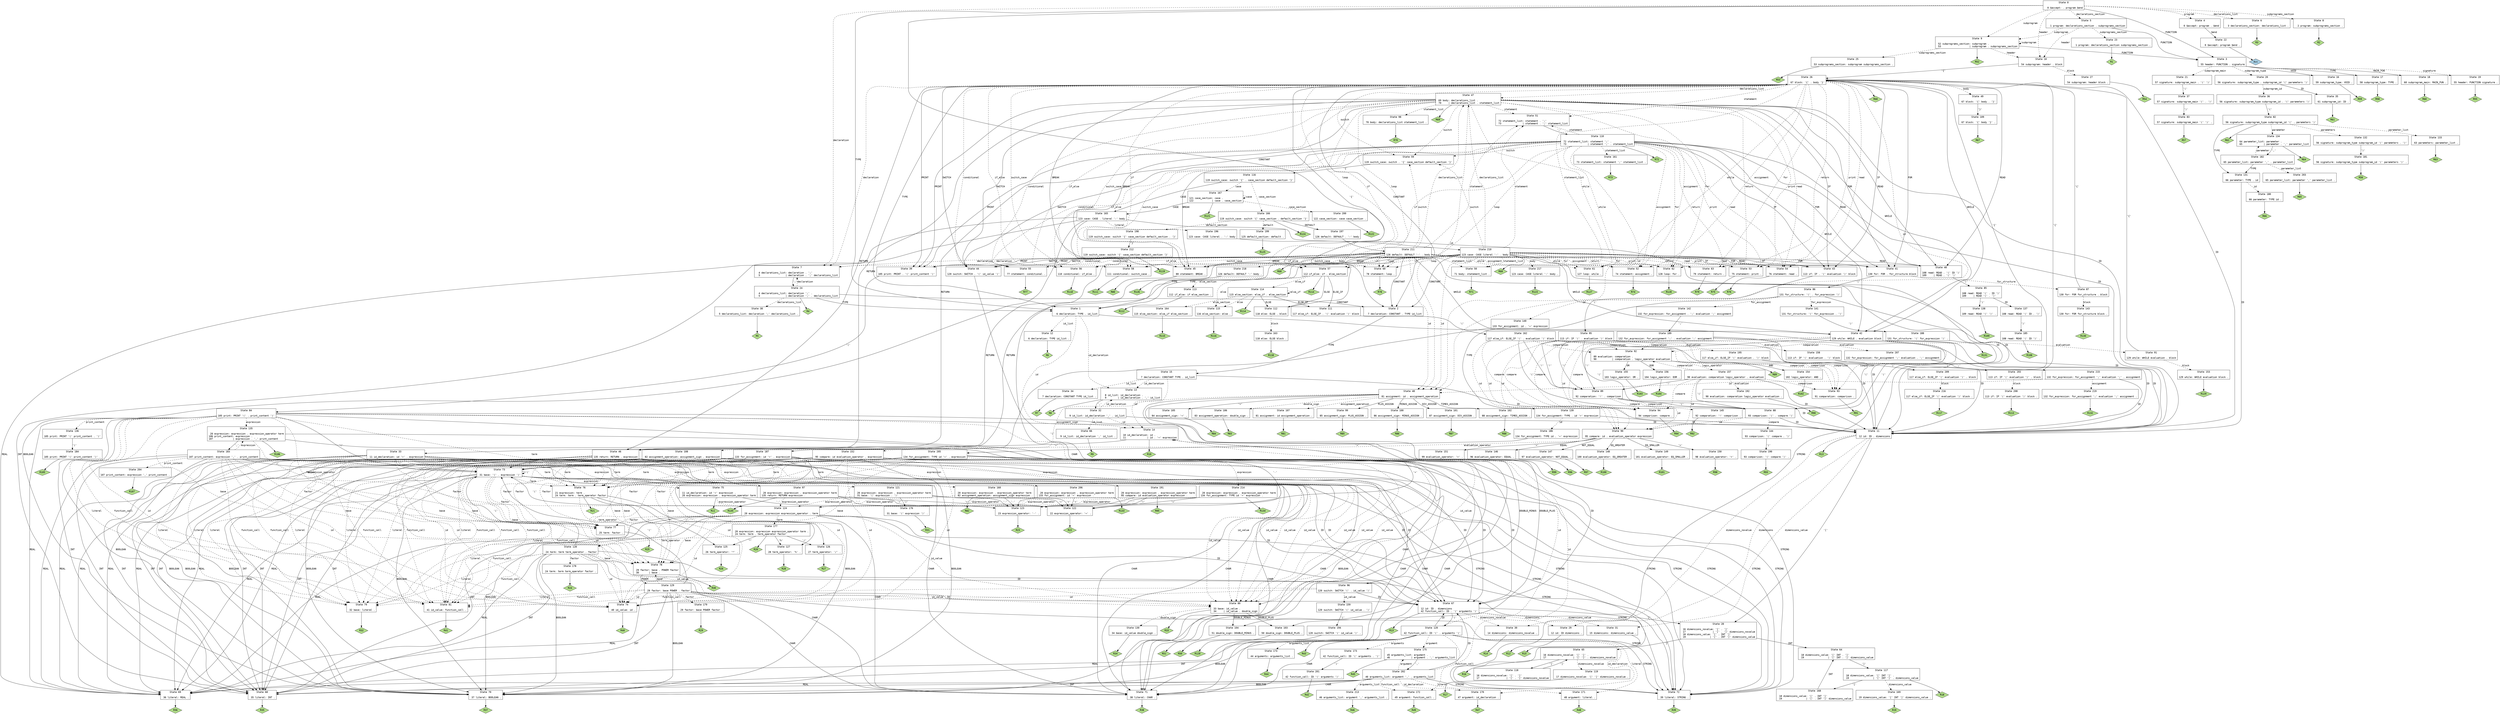 // Generated by GNU Bison 3.5.1.
// Report bugs to <bug-bison@gnu.org>.
// Home page: <https://www.gnu.org/software/bison/>.

digraph "parser.y"
{
  node [fontname = courier, shape = box, colorscheme = paired6]
  edge [fontname = courier]

  0 [label="State 0\n\l  0 $accept: . program $end\l"]
  0 -> 1 [style=solid label="TYPE"]
  0 -> 2 [style=solid label="CONSTANT"]
  0 -> 3 [style=solid label="FUNCTION"]
  0 -> 4 [style=dashed label="program"]
  0 -> 5 [style=dashed label="declarations_section"]
  0 -> 6 [style=dashed label="declarations_list"]
  0 -> 7 [style=dashed label="declaration"]
  0 -> 8 [style=dashed label="subprograms_section"]
  0 -> 9 [style=dashed label="subprogram"]
  0 -> 10 [style=dashed label="header"]
  1 [label="State 1\n\l  6 declaration: TYPE . id_list\l"]
  1 -> 11 [style=solid label="ID"]
  1 -> 12 [style=dashed label="id_list"]
  1 -> 13 [style=dashed label="id_declaration"]
  1 -> 14 [style=dashed label="id"]
  2 [label="State 2\n\l  7 declaration: CONSTANT . TYPE id_list\l"]
  2 -> 15 [style=solid label="TYPE"]
  3 [label="State 3\n\l 55 header: FUNCTION . signature\l"]
  3 -> 16 [style=solid label="VOID"]
  3 -> 17 [style=solid label="TYPE"]
  3 -> 18 [style=solid label="MAIN_FUN"]
  3 -> 19 [style=dashed label="signature"]
  3 -> 20 [style=dashed label="subprogram_type"]
  3 -> 21 [style=dashed label="subprogram_main"]
  4 [label="State 4\n\l  0 $accept: program . $end\l"]
  4 -> 22 [style=solid label="$end"]
  5 [label="State 5\n\l  1 program: declarations_section . subprograms_section\l"]
  5 -> 3 [style=solid label="FUNCTION"]
  5 -> 23 [style=dashed label="subprograms_section"]
  5 -> 9 [style=dashed label="subprogram"]
  5 -> 10 [style=dashed label="header"]
  6 [label="State 6\n\l  3 declarations_section: declarations_list .\l"]
  6 -> "6R3" [style=solid]
 "6R3" [label="R3", fillcolor=3, shape=diamond, style=filled]
  7 [label="State 7\n\l  4 declarations_list: declaration . ';'\l  5                  | declaration . ';' declarations_list\l"]
  7 -> 24 [style=solid label="';'"]
  8 [label="State 8\n\l  2 program: subprograms_section .\l"]
  8 -> "8R2" [style=solid]
 "8R2" [label="R2", fillcolor=3, shape=diamond, style=filled]
  9 [label="State 9\n\l 52 subprograms_section: subprogram .\l 53                    | subprogram . subprograms_section\l"]
  9 -> 3 [style=solid label="FUNCTION"]
  9 -> 25 [style=dashed label="subprograms_section"]
  9 -> 9 [style=dashed label="subprogram"]
  9 -> 10 [style=dashed label="header"]
  9 -> "9R52" [style=solid]
 "9R52" [label="R52", fillcolor=3, shape=diamond, style=filled]
  10 [label="State 10\n\l 54 subprogram: header . block\l"]
  10 -> 26 [style=solid label="'{'"]
  10 -> 27 [style=dashed label="block"]
  11 [label="State 11\n\l 12 id: ID . dimensions\l"]
  11 -> 28 [style=solid label="'['"]
  11 -> 29 [style=dashed label="dimensions"]
  11 -> 30 [style=dashed label="dimensions_novalue"]
  11 -> 31 [style=dashed label="dimensions_value"]
  11 -> "11R13" [style=solid]
 "11R13" [label="R13", fillcolor=3, shape=diamond, style=filled]
  12 [label="State 12\n\l  6 declaration: TYPE id_list .\l"]
  12 -> "12R6" [style=solid]
 "12R6" [label="R6", fillcolor=3, shape=diamond, style=filled]
  13 [label="State 13\n\l  8 id_list: id_declaration .\l  9        | id_declaration . ',' id_list\l"]
  13 -> 32 [style=solid label="','"]
  13 -> "13R8" [style=solid]
 "13R8" [label="R8", fillcolor=3, shape=diamond, style=filled]
  14 [label="State 14\n\l 10 id_declaration: id .\l 11               | id . '=' expression\l"]
  14 -> 33 [style=solid label="'='"]
  14 -> "14R10" [style=solid]
 "14R10" [label="R10", fillcolor=3, shape=diamond, style=filled]
  15 [label="State 15\n\l  7 declaration: CONSTANT TYPE . id_list\l"]
  15 -> 11 [style=solid label="ID"]
  15 -> 34 [style=dashed label="id_list"]
  15 -> 13 [style=dashed label="id_declaration"]
  15 -> 14 [style=dashed label="id"]
  16 [label="State 16\n\l 59 subprogram_type: VOID .\l"]
  16 -> "16R59" [style=solid]
 "16R59" [label="R59", fillcolor=3, shape=diamond, style=filled]
  17 [label="State 17\n\l 58 subprogram_type: TYPE .\l"]
  17 -> "17R58" [style=solid]
 "17R58" [label="R58", fillcolor=3, shape=diamond, style=filled]
  18 [label="State 18\n\l 60 subprogram_main: MAIN_FUN .\l"]
  18 -> "18R60" [style=solid]
 "18R60" [label="R60", fillcolor=3, shape=diamond, style=filled]
  19 [label="State 19\n\l 55 header: FUNCTION signature .\l"]
  19 -> "19R55" [style=solid]
 "19R55" [label="R55", fillcolor=3, shape=diamond, style=filled]
  20 [label="State 20\n\l 56 signature: subprogram_type . subprogram_id '(' parameters ')'\l"]
  20 -> 35 [style=solid label="ID"]
  20 -> 36 [style=dashed label="subprogram_id"]
  21 [label="State 21\n\l 57 signature: subprogram_main . '(' ')'\l"]
  21 -> 37 [style=solid label="'('"]
  22 [label="State 22\n\l  0 $accept: program $end .\l"]
  22 -> "22R0" [style=solid]
 "22R0" [label="Acc", fillcolor=1, shape=diamond, style=filled]
  23 [label="State 23\n\l  1 program: declarations_section subprograms_section .\l"]
  23 -> "23R1" [style=solid]
 "23R1" [label="R1", fillcolor=3, shape=diamond, style=filled]
  24 [label="State 24\n\l  4 declarations_list: declaration ';' .\l  5                  | declaration ';' . declarations_list\l"]
  24 -> 1 [style=solid label="TYPE"]
  24 -> 2 [style=solid label="CONSTANT"]
  24 -> 38 [style=dashed label="declarations_list"]
  24 -> 7 [style=dashed label="declaration"]
  24 -> "24R4" [style=solid]
 "24R4" [label="R4", fillcolor=3, shape=diamond, style=filled]
  25 [label="State 25\n\l 53 subprograms_section: subprogram subprograms_section .\l"]
  25 -> "25R53" [style=solid]
 "25R53" [label="R53", fillcolor=3, shape=diamond, style=filled]
  26 [label="State 26\n\l 67 block: '{' . body '}'\l"]
  26 -> 11 [style=solid label="ID"]
  26 -> 1 [style=solid label="TYPE"]
  26 -> 39 [style=solid label="PRINT"]
  26 -> 40 [style=solid label="READ"]
  26 -> 2 [style=solid label="CONSTANT"]
  26 -> 41 [style=solid label="FOR"]
  26 -> 42 [style=solid label="WHILE"]
  26 -> 43 [style=solid label="IF"]
  26 -> 44 [style=solid label="SWITCH"]
  26 -> 45 [style=solid label="BREAK"]
  26 -> 46 [style=solid label="RETURN"]
  26 -> 47 [style=dashed label="declarations_list"]
  26 -> 7 [style=dashed label="declaration"]
  26 -> 48 [style=dashed label="id"]
  26 -> 49 [style=dashed label="body"]
  26 -> 50 [style=dashed label="statement_list"]
  26 -> 51 [style=dashed label="statement"]
  26 -> 52 [style=dashed label="assignment"]
  26 -> 53 [style=dashed label="print"]
  26 -> 54 [style=dashed label="read"]
  26 -> 55 [style=dashed label="conditional"]
  26 -> 56 [style=dashed label="if_else"]
  26 -> 57 [style=dashed label="if"]
  26 -> 58 [style=dashed label="switch_case"]
  26 -> 59 [style=dashed label="switch"]
  26 -> 60 [style=dashed label="loop"]
  26 -> 61 [style=dashed label="while"]
  26 -> 62 [style=dashed label="for"]
  26 -> 63 [style=dashed label="return"]
  26 -> "26R68" [style=solid]
 "26R68" [label="R68", fillcolor=3, shape=diamond, style=filled]
  27 [label="State 27\n\l 54 subprogram: header block .\l"]
  27 -> "27R54" [style=solid]
 "27R54" [label="R54", fillcolor=3, shape=diamond, style=filled]
  28 [label="State 28\n\l 16 dimensions_novalue: '[' . ']'\l 17                   | '[' . ']' dimensions_novalue\l 18 dimensions_value: '[' . INT ']'\l 19                 | '[' . INT ']' dimensions_value\l"]
  28 -> 64 [style=solid label="INT"]
  28 -> 65 [style=solid label="']'"]
  29 [label="State 29\n\l 12 id: ID dimensions .\l"]
  29 -> "29R12" [style=solid]
 "29R12" [label="R12", fillcolor=3, shape=diamond, style=filled]
  30 [label="State 30\n\l 14 dimensions: dimensions_novalue .\l"]
  30 -> "30R14" [style=solid]
 "30R14" [label="R14", fillcolor=3, shape=diamond, style=filled]
  31 [label="State 31\n\l 15 dimensions: dimensions_value .\l"]
  31 -> "31R15" [style=solid]
 "31R15" [label="R15", fillcolor=3, shape=diamond, style=filled]
  32 [label="State 32\n\l  9 id_list: id_declaration ',' . id_list\l"]
  32 -> 11 [style=solid label="ID"]
  32 -> 66 [style=dashed label="id_list"]
  32 -> 13 [style=dashed label="id_declaration"]
  32 -> 14 [style=dashed label="id"]
  33 [label="State 33\n\l 11 id_declaration: id '=' . expression\l"]
  33 -> 67 [style=solid label="ID"]
  33 -> 68 [style=solid label="INT"]
  33 -> 69 [style=solid label="REAL"]
  33 -> 70 [style=solid label="BOOLEAN"]
  33 -> 71 [style=solid label="CHAR"]
  33 -> 72 [style=solid label="STRING"]
  33 -> 73 [style=solid label="'('"]
  33 -> 74 [style=dashed label="id"]
  33 -> 75 [style=dashed label="expression"]
  33 -> 76 [style=dashed label="term"]
  33 -> 77 [style=dashed label="factor"]
  33 -> 78 [style=dashed label="base"]
  33 -> 79 [style=dashed label="literal"]
  33 -> 80 [style=dashed label="id_value"]
  33 -> 81 [style=dashed label="function_call"]
  34 [label="State 34\n\l  7 declaration: CONSTANT TYPE id_list .\l"]
  34 -> "34R7" [style=solid]
 "34R7" [label="R7", fillcolor=3, shape=diamond, style=filled]
  35 [label="State 35\n\l 61 subprogram_id: ID .\l"]
  35 -> "35R61" [style=solid]
 "35R61" [label="R61", fillcolor=3, shape=diamond, style=filled]
  36 [label="State 36\n\l 56 signature: subprogram_type subprogram_id . '(' parameters ')'\l"]
  36 -> 82 [style=solid label="'('"]
  37 [label="State 37\n\l 57 signature: subprogram_main '(' . ')'\l"]
  37 -> 83 [style=solid label="')'"]
  38 [label="State 38\n\l  5 declarations_list: declaration ';' declarations_list .\l"]
  38 -> "38R5" [style=solid]
 "38R5" [label="R5", fillcolor=3, shape=diamond, style=filled]
  39 [label="State 39\n\l105 print: PRINT . '(' print_content ')'\l"]
  39 -> 84 [style=solid label="'('"]
  40 [label="State 40\n\l108 read: READ . '(' ID ')'\l109     | READ . '(' ')'\l"]
  40 -> 85 [style=solid label="'('"]
  41 [label="State 41\n\l130 for: FOR . for_structure block\l"]
  41 -> 86 [style=solid label="'('"]
  41 -> 87 [style=dashed label="for_structure"]
  42 [label="State 42\n\l129 while: WHILE . evaluation block\l"]
  42 -> 11 [style=solid label="ID"]
  42 -> 88 [style=solid label="'('"]
  42 -> 89 [style=solid label="'!'"]
  42 -> 90 [style=dashed label="id"]
  42 -> 91 [style=dashed label="evaluation"]
  42 -> 92 [style=dashed label="comparation"]
  42 -> 93 [style=dashed label="comparison"]
  42 -> 94 [style=dashed label="compare"]
  43 [label="State 43\n\l113 if: IF . '(' evaluation ')' block\l"]
  43 -> 95 [style=solid label="'('"]
  44 [label="State 44\n\l120 switch: SWITCH . '(' id_value ')'\l"]
  44 -> 96 [style=solid label="'('"]
  45 [label="State 45\n\l 80 statement: BREAK .\l"]
  45 -> "45R80" [style=solid]
 "45R80" [label="R80", fillcolor=3, shape=diamond, style=filled]
  46 [label="State 46\n\l135 return: RETURN . expression\l"]
  46 -> 67 [style=solid label="ID"]
  46 -> 68 [style=solid label="INT"]
  46 -> 69 [style=solid label="REAL"]
  46 -> 70 [style=solid label="BOOLEAN"]
  46 -> 71 [style=solid label="CHAR"]
  46 -> 72 [style=solid label="STRING"]
  46 -> 73 [style=solid label="'('"]
  46 -> 74 [style=dashed label="id"]
  46 -> 97 [style=dashed label="expression"]
  46 -> 76 [style=dashed label="term"]
  46 -> 77 [style=dashed label="factor"]
  46 -> 78 [style=dashed label="base"]
  46 -> 79 [style=dashed label="literal"]
  46 -> 80 [style=dashed label="id_value"]
  46 -> 81 [style=dashed label="function_call"]
  47 [label="State 47\n\l 69 body: declarations_list .\l 70     | declarations_list . statement_list\l"]
  47 -> 11 [style=solid label="ID"]
  47 -> 39 [style=solid label="PRINT"]
  47 -> 40 [style=solid label="READ"]
  47 -> 41 [style=solid label="FOR"]
  47 -> 42 [style=solid label="WHILE"]
  47 -> 43 [style=solid label="IF"]
  47 -> 44 [style=solid label="SWITCH"]
  47 -> 45 [style=solid label="BREAK"]
  47 -> 46 [style=solid label="RETURN"]
  47 -> 48 [style=dashed label="id"]
  47 -> 98 [style=dashed label="statement_list"]
  47 -> 51 [style=dashed label="statement"]
  47 -> 52 [style=dashed label="assignment"]
  47 -> 53 [style=dashed label="print"]
  47 -> 54 [style=dashed label="read"]
  47 -> 55 [style=dashed label="conditional"]
  47 -> 56 [style=dashed label="if_else"]
  47 -> 57 [style=dashed label="if"]
  47 -> 58 [style=dashed label="switch_case"]
  47 -> 59 [style=dashed label="switch"]
  47 -> 60 [style=dashed label="loop"]
  47 -> 61 [style=dashed label="while"]
  47 -> 62 [style=dashed label="for"]
  47 -> 63 [style=dashed label="return"]
  47 -> "47R69" [style=solid]
 "47R69" [label="R69", fillcolor=3, shape=diamond, style=filled]
  48 [label="State 48\n\l 81 assignment: id . assignment_operation\l"]
  48 -> 99 [style=solid label="PLUS_ASSIGN"]
  48 -> 100 [style=solid label="MINUS_ASSIGN"]
  48 -> 101 [style=solid label="DIV_ASSIGN"]
  48 -> 102 [style=solid label="TIMES_ASSIGN"]
  48 -> 103 [style=solid label="DOUBLE_PLUS"]
  48 -> 104 [style=solid label="DOUBLE_MINUS"]
  48 -> 105 [style=solid label="'='"]
  48 -> 106 [style=dashed label="double_sign"]
  48 -> 107 [style=dashed label="assignment_operation"]
  48 -> 108 [style=dashed label="assignment_sign"]
  49 [label="State 49\n\l 67 block: '{' body . '}'\l"]
  49 -> 109 [style=solid label="'}'"]
  50 [label="State 50\n\l 71 body: statement_list .\l"]
  50 -> "50R71" [style=solid]
 "50R71" [label="R71", fillcolor=3, shape=diamond, style=filled]
  51 [label="State 51\n\l 72 statement_list: statement . ';'\l 73               | statement . ';' statement_list\l"]
  51 -> 110 [style=solid label="';'"]
  52 [label="State 52\n\l 74 statement: assignment .\l"]
  52 -> "52R74" [style=solid]
 "52R74" [label="R74", fillcolor=3, shape=diamond, style=filled]
  53 [label="State 53\n\l 75 statement: print .\l"]
  53 -> "53R75" [style=solid]
 "53R75" [label="R75", fillcolor=3, shape=diamond, style=filled]
  54 [label="State 54\n\l 76 statement: read .\l"]
  54 -> "54R76" [style=solid]
 "54R76" [label="R76", fillcolor=3, shape=diamond, style=filled]
  55 [label="State 55\n\l 77 statement: conditional .\l"]
  55 -> "55R77" [style=solid]
 "55R77" [label="R77", fillcolor=3, shape=diamond, style=filled]
  56 [label="State 56\n\l110 conditional: if_else .\l"]
  56 -> "56R110" [style=solid]
 "56R110" [label="R110", fillcolor=3, shape=diamond, style=filled]
  57 [label="State 57\n\l112 if_else: if . else_section\l"]
  57 -> 111 [style=solid label="ELSE_IF"]
  57 -> 112 [style=solid label="ELSE"]
  57 -> 113 [style=dashed label="else_section"]
  57 -> 114 [style=dashed label="else_if"]
  57 -> 115 [style=dashed label="else"]
  57 -> "57R114" [style=solid]
 "57R114" [label="R114", fillcolor=3, shape=diamond, style=filled]
  58 [label="State 58\n\l111 conditional: switch_case .\l"]
  58 -> "58R111" [style=solid]
 "58R111" [label="R111", fillcolor=3, shape=diamond, style=filled]
  59 [label="State 59\n\l119 switch_case: switch . '{' case_section default_section '}'\l"]
  59 -> 116 [style=solid label="'{'"]
  60 [label="State 60\n\l 78 statement: loop .\l"]
  60 -> "60R78" [style=solid]
 "60R78" [label="R78", fillcolor=3, shape=diamond, style=filled]
  61 [label="State 61\n\l127 loop: while .\l"]
  61 -> "61R127" [style=solid]
 "61R127" [label="R127", fillcolor=3, shape=diamond, style=filled]
  62 [label="State 62\n\l128 loop: for .\l"]
  62 -> "62R128" [style=solid]
 "62R128" [label="R128", fillcolor=3, shape=diamond, style=filled]
  63 [label="State 63\n\l 79 statement: return .\l"]
  63 -> "63R79" [style=solid]
 "63R79" [label="R79", fillcolor=3, shape=diamond, style=filled]
  64 [label="State 64\n\l 18 dimensions_value: '[' INT . ']'\l 19                 | '[' INT . ']' dimensions_value\l"]
  64 -> 117 [style=solid label="']'"]
  65 [label="State 65\n\l 16 dimensions_novalue: '[' ']' .\l 17                   | '[' ']' . dimensions_novalue\l"]
  65 -> 118 [style=solid label="'['"]
  65 -> 119 [style=dashed label="dimensions_novalue"]
  65 -> "65R16" [style=solid]
 "65R16" [label="R16", fillcolor=3, shape=diamond, style=filled]
  66 [label="State 66\n\l  9 id_list: id_declaration ',' id_list .\l"]
  66 -> "66R9" [style=solid]
 "66R9" [label="R9", fillcolor=3, shape=diamond, style=filled]
  67 [label="State 67\n\l 12 id: ID . dimensions\l 42 function_call: ID . '(' arguments ')'\l"]
  67 -> 28 [style=solid label="'['"]
  67 -> 120 [style=solid label="'('"]
  67 -> 29 [style=dashed label="dimensions"]
  67 -> 30 [style=dashed label="dimensions_novalue"]
  67 -> 31 [style=dashed label="dimensions_value"]
  67 -> "67R13" [style=solid]
 "67R13" [label="R13", fillcolor=3, shape=diamond, style=filled]
  68 [label="State 68\n\l 35 literal: INT .\l"]
  68 -> "68R35" [style=solid]
 "68R35" [label="R35", fillcolor=3, shape=diamond, style=filled]
  69 [label="State 69\n\l 36 literal: REAL .\l"]
  69 -> "69R36" [style=solid]
 "69R36" [label="R36", fillcolor=3, shape=diamond, style=filled]
  70 [label="State 70\n\l 37 literal: BOOLEAN .\l"]
  70 -> "70R37" [style=solid]
 "70R37" [label="R37", fillcolor=3, shape=diamond, style=filled]
  71 [label="State 71\n\l 38 literal: CHAR .\l"]
  71 -> "71R38" [style=solid]
 "71R38" [label="R38", fillcolor=3, shape=diamond, style=filled]
  72 [label="State 72\n\l 39 literal: STRING .\l"]
  72 -> "72R39" [style=solid]
 "72R39" [label="R39", fillcolor=3, shape=diamond, style=filled]
  73 [label="State 73\n\l 31 base: '(' . expression ')'\l"]
  73 -> 67 [style=solid label="ID"]
  73 -> 68 [style=solid label="INT"]
  73 -> 69 [style=solid label="REAL"]
  73 -> 70 [style=solid label="BOOLEAN"]
  73 -> 71 [style=solid label="CHAR"]
  73 -> 72 [style=solid label="STRING"]
  73 -> 73 [style=solid label="'('"]
  73 -> 74 [style=dashed label="id"]
  73 -> 121 [style=dashed label="expression"]
  73 -> 76 [style=dashed label="term"]
  73 -> 77 [style=dashed label="factor"]
  73 -> 78 [style=dashed label="base"]
  73 -> 79 [style=dashed label="literal"]
  73 -> 80 [style=dashed label="id_value"]
  73 -> 81 [style=dashed label="function_call"]
  74 [label="State 74\n\l 40 id_value: id .\l"]
  74 -> "74R40" [style=solid]
 "74R40" [label="R40", fillcolor=3, shape=diamond, style=filled]
  75 [label="State 75\n\l 11 id_declaration: id '=' expression .\l 20 expression: expression . expression_operator term\l"]
  75 -> 122 [style=solid label="'+'"]
  75 -> 123 [style=solid label="'-'"]
  75 -> 124 [style=dashed label="expression_operator"]
  75 -> "75R11" [style=solid]
 "75R11" [label="R11", fillcolor=3, shape=diamond, style=filled]
  76 [label="State 76\n\l 21 expression: term .\l 24 term: term . term_operator factor\l"]
  76 -> 125 [style=solid label="'*'"]
  76 -> 126 [style=solid label="'/'"]
  76 -> 127 [style=solid label="'%'"]
  76 -> 128 [style=dashed label="term_operator"]
  76 -> "76R21" [style=solid]
 "76R21" [label="R21", fillcolor=3, shape=diamond, style=filled]
  77 [label="State 77\n\l 25 term: factor .\l"]
  77 -> "77R25" [style=solid]
 "77R25" [label="R25", fillcolor=3, shape=diamond, style=filled]
  78 [label="State 78\n\l 29 factor: base . POWER factor\l 30       | base .\l"]
  78 -> 129 [style=solid label="POWER"]
  78 -> "78R30" [style=solid]
 "78R30" [label="R30", fillcolor=3, shape=diamond, style=filled]
  79 [label="State 79\n\l 32 base: literal .\l"]
  79 -> "79R32" [style=solid]
 "79R32" [label="R32", fillcolor=3, shape=diamond, style=filled]
  80 [label="State 80\n\l 33 base: id_value .\l 34     | id_value . double_sign\l"]
  80 -> 103 [style=solid label="DOUBLE_PLUS"]
  80 -> 104 [style=solid label="DOUBLE_MINUS"]
  80 -> 130 [style=dashed label="double_sign"]
  80 -> "80R33" [style=solid]
 "80R33" [label="R33", fillcolor=3, shape=diamond, style=filled]
  81 [label="State 81\n\l 41 id_value: function_call .\l"]
  81 -> "81R41" [style=solid]
 "81R41" [label="R41", fillcolor=3, shape=diamond, style=filled]
  82 [label="State 82\n\l 56 signature: subprogram_type subprogram_id '(' . parameters ')'\l"]
  82 -> 131 [style=solid label="TYPE"]
  82 -> 132 [style=dashed label="parameters"]
  82 -> 133 [style=dashed label="parameter_list"]
  82 -> 134 [style=dashed label="parameter"]
  82 -> "82R62" [style=solid]
 "82R62" [label="R62", fillcolor=3, shape=diamond, style=filled]
  83 [label="State 83\n\l 57 signature: subprogram_main '(' ')' .\l"]
  83 -> "83R57" [style=solid]
 "83R57" [label="R57", fillcolor=3, shape=diamond, style=filled]
  84 [label="State 84\n\l105 print: PRINT '(' . print_content ')'\l"]
  84 -> 67 [style=solid label="ID"]
  84 -> 68 [style=solid label="INT"]
  84 -> 69 [style=solid label="REAL"]
  84 -> 70 [style=solid label="BOOLEAN"]
  84 -> 71 [style=solid label="CHAR"]
  84 -> 72 [style=solid label="STRING"]
  84 -> 73 [style=solid label="'('"]
  84 -> 74 [style=dashed label="id"]
  84 -> 135 [style=dashed label="expression"]
  84 -> 76 [style=dashed label="term"]
  84 -> 77 [style=dashed label="factor"]
  84 -> 78 [style=dashed label="base"]
  84 -> 79 [style=dashed label="literal"]
  84 -> 80 [style=dashed label="id_value"]
  84 -> 81 [style=dashed label="function_call"]
  84 -> 136 [style=dashed label="print_content"]
  85 [label="State 85\n\l108 read: READ '(' . ID ')'\l109     | READ '(' . ')'\l"]
  85 -> 137 [style=solid label="ID"]
  85 -> 138 [style=solid label="')'"]
  86 [label="State 86\n\l131 for_structure: '(' . for_expression ')'\l"]
  86 -> 11 [style=solid label="ID"]
  86 -> 139 [style=solid label="TYPE"]
  86 -> 140 [style=dashed label="id"]
  86 -> 141 [style=dashed label="for_expression"]
  86 -> 142 [style=dashed label="for_assignment"]
  87 [label="State 87\n\l130 for: FOR for_structure . block\l"]
  87 -> 26 [style=solid label="'{'"]
  87 -> 143 [style=dashed label="block"]
  88 [label="State 88\n\l 93 comparison: '(' . compare ')'\l"]
  88 -> 11 [style=solid label="ID"]
  88 -> 90 [style=dashed label="id"]
  88 -> 144 [style=dashed label="compare"]
  89 [label="State 89\n\l 92 comparation: '!' . comparison\l"]
  89 -> 11 [style=solid label="ID"]
  89 -> 88 [style=solid label="'('"]
  89 -> 90 [style=dashed label="id"]
  89 -> 145 [style=dashed label="comparison"]
  89 -> 94 [style=dashed label="compare"]
  90 [label="State 90\n\l 95 compare: id . evaluation_operator expression\l"]
  90 -> 146 [style=solid label="EQUAL"]
  90 -> 147 [style=solid label="NOT_EQUAL"]
  90 -> 148 [style=solid label="EQ_GREATER"]
  90 -> 149 [style=solid label="EQ_SMALLER"]
  90 -> 150 [style=solid label="'>'"]
  90 -> 151 [style=solid label="'<'"]
  90 -> 152 [style=dashed label="evaluation_operator"]
  91 [label="State 91\n\l129 while: WHILE evaluation . block\l"]
  91 -> 26 [style=solid label="'{'"]
  91 -> 153 [style=dashed label="block"]
  92 [label="State 92\n\l 89 evaluation: comparation .\l 90           | comparation . logic_operator evaluation\l"]
  92 -> 154 [style=solid label="AND"]
  92 -> 155 [style=solid label="OR"]
  92 -> 156 [style=solid label="EOR"]
  92 -> 157 [style=dashed label="logic_operator"]
  92 -> "92R89" [style=solid]
 "92R89" [label="R89", fillcolor=3, shape=diamond, style=filled]
  93 [label="State 93\n\l 91 comparation: comparison .\l"]
  93 -> "93R91" [style=solid]
 "93R91" [label="R91", fillcolor=3, shape=diamond, style=filled]
  94 [label="State 94\n\l 94 comparison: compare .\l"]
  94 -> "94R94" [style=solid]
 "94R94" [label="R94", fillcolor=3, shape=diamond, style=filled]
  95 [label="State 95\n\l113 if: IF '(' . evaluation ')' block\l"]
  95 -> 11 [style=solid label="ID"]
  95 -> 88 [style=solid label="'('"]
  95 -> 89 [style=solid label="'!'"]
  95 -> 90 [style=dashed label="id"]
  95 -> 158 [style=dashed label="evaluation"]
  95 -> 92 [style=dashed label="comparation"]
  95 -> 93 [style=dashed label="comparison"]
  95 -> 94 [style=dashed label="compare"]
  96 [label="State 96\n\l120 switch: SWITCH '(' . id_value ')'\l"]
  96 -> 67 [style=solid label="ID"]
  96 -> 74 [style=dashed label="id"]
  96 -> 159 [style=dashed label="id_value"]
  96 -> 81 [style=dashed label="function_call"]
  97 [label="State 97\n\l 20 expression: expression . expression_operator term\l135 return: RETURN expression .\l"]
  97 -> 122 [style=solid label="'+'"]
  97 -> 123 [style=solid label="'-'"]
  97 -> 124 [style=dashed label="expression_operator"]
  97 -> "97R135" [style=solid]
 "97R135" [label="R135", fillcolor=3, shape=diamond, style=filled]
  98 [label="State 98\n\l 70 body: declarations_list statement_list .\l"]
  98 -> "98R70" [style=solid]
 "98R70" [label="R70", fillcolor=3, shape=diamond, style=filled]
  99 [label="State 99\n\l 85 assignment_sign: PLUS_ASSIGN .\l"]
  99 -> "99R85" [style=solid]
 "99R85" [label="R85", fillcolor=3, shape=diamond, style=filled]
  100 [label="State 100\n\l 86 assignment_sign: MINUS_ASSIGN .\l"]
  100 -> "100R86" [style=solid]
 "100R86" [label="R86", fillcolor=3, shape=diamond, style=filled]
  101 [label="State 101\n\l 87 assignment_sign: DIV_ASSIGN .\l"]
  101 -> "101R87" [style=solid]
 "101R87" [label="R87", fillcolor=3, shape=diamond, style=filled]
  102 [label="State 102\n\l 88 assignment_sign: TIMES_ASSIGN .\l"]
  102 -> "102R88" [style=solid]
 "102R88" [label="R88", fillcolor=3, shape=diamond, style=filled]
  103 [label="State 103\n\l 50 double_sign: DOUBLE_PLUS .\l"]
  103 -> "103R50" [style=solid]
 "103R50" [label="R50", fillcolor=3, shape=diamond, style=filled]
  104 [label="State 104\n\l 51 double_sign: DOUBLE_MINUS .\l"]
  104 -> "104R51" [style=solid]
 "104R51" [label="R51", fillcolor=3, shape=diamond, style=filled]
  105 [label="State 105\n\l 84 assignment_sign: '=' .\l"]
  105 -> "105R84" [style=solid]
 "105R84" [label="R84", fillcolor=3, shape=diamond, style=filled]
  106 [label="State 106\n\l 83 assignment_operation: double_sign .\l"]
  106 -> "106R83" [style=solid]
 "106R83" [label="R83", fillcolor=3, shape=diamond, style=filled]
  107 [label="State 107\n\l 81 assignment: id assignment_operation .\l"]
  107 -> "107R81" [style=solid]
 "107R81" [label="R81", fillcolor=3, shape=diamond, style=filled]
  108 [label="State 108\n\l 82 assignment_operation: assignment_sign . expression\l"]
  108 -> 67 [style=solid label="ID"]
  108 -> 68 [style=solid label="INT"]
  108 -> 69 [style=solid label="REAL"]
  108 -> 70 [style=solid label="BOOLEAN"]
  108 -> 71 [style=solid label="CHAR"]
  108 -> 72 [style=solid label="STRING"]
  108 -> 73 [style=solid label="'('"]
  108 -> 74 [style=dashed label="id"]
  108 -> 160 [style=dashed label="expression"]
  108 -> 76 [style=dashed label="term"]
  108 -> 77 [style=dashed label="factor"]
  108 -> 78 [style=dashed label="base"]
  108 -> 79 [style=dashed label="literal"]
  108 -> 80 [style=dashed label="id_value"]
  108 -> 81 [style=dashed label="function_call"]
  109 [label="State 109\n\l 67 block: '{' body '}' .\l"]
  109 -> "109R67" [style=solid]
 "109R67" [label="R67", fillcolor=3, shape=diamond, style=filled]
  110 [label="State 110\n\l 72 statement_list: statement ';' .\l 73               | statement ';' . statement_list\l"]
  110 -> 11 [style=solid label="ID"]
  110 -> 39 [style=solid label="PRINT"]
  110 -> 40 [style=solid label="READ"]
  110 -> 41 [style=solid label="FOR"]
  110 -> 42 [style=solid label="WHILE"]
  110 -> 43 [style=solid label="IF"]
  110 -> 44 [style=solid label="SWITCH"]
  110 -> 45 [style=solid label="BREAK"]
  110 -> 46 [style=solid label="RETURN"]
  110 -> 48 [style=dashed label="id"]
  110 -> 161 [style=dashed label="statement_list"]
  110 -> 51 [style=dashed label="statement"]
  110 -> 52 [style=dashed label="assignment"]
  110 -> 53 [style=dashed label="print"]
  110 -> 54 [style=dashed label="read"]
  110 -> 55 [style=dashed label="conditional"]
  110 -> 56 [style=dashed label="if_else"]
  110 -> 57 [style=dashed label="if"]
  110 -> 58 [style=dashed label="switch_case"]
  110 -> 59 [style=dashed label="switch"]
  110 -> 60 [style=dashed label="loop"]
  110 -> 61 [style=dashed label="while"]
  110 -> 62 [style=dashed label="for"]
  110 -> 63 [style=dashed label="return"]
  110 -> "110R72" [style=solid]
 "110R72" [label="R72", fillcolor=3, shape=diamond, style=filled]
  111 [label="State 111\n\l117 else_if: ELSE_IF . '(' evaluation ')' block\l"]
  111 -> 162 [style=solid label="'('"]
  112 [label="State 112\n\l118 else: ELSE . block\l"]
  112 -> 26 [style=solid label="'{'"]
  112 -> 163 [style=dashed label="block"]
  113 [label="State 113\n\l112 if_else: if else_section .\l"]
  113 -> "113R112" [style=solid]
 "113R112" [label="R112", fillcolor=3, shape=diamond, style=filled]
  114 [label="State 114\n\l115 else_section: else_if . else_section\l"]
  114 -> 111 [style=solid label="ELSE_IF"]
  114 -> 112 [style=solid label="ELSE"]
  114 -> 164 [style=dashed label="else_section"]
  114 -> 114 [style=dashed label="else_if"]
  114 -> 115 [style=dashed label="else"]
  114 -> "114R114" [style=solid]
 "114R114" [label="R114", fillcolor=3, shape=diamond, style=filled]
  115 [label="State 115\n\l116 else_section: else .\l"]
  115 -> "115R116" [style=solid]
 "115R116" [label="R116", fillcolor=3, shape=diamond, style=filled]
  116 [label="State 116\n\l119 switch_case: switch '{' . case_section default_section '}'\l"]
  116 -> 165 [style=solid label="CASE"]
  116 -> 166 [style=dashed label="case_section"]
  116 -> 167 [style=dashed label="case"]
  117 [label="State 117\n\l 18 dimensions_value: '[' INT ']' .\l 19                 | '[' INT ']' . dimensions_value\l"]
  117 -> 168 [style=solid label="'['"]
  117 -> 169 [style=dashed label="dimensions_value"]
  117 -> "117R18" [style=solid]
 "117R18" [label="R18", fillcolor=3, shape=diamond, style=filled]
  118 [label="State 118\n\l 16 dimensions_novalue: '[' . ']'\l 17                   | '[' . ']' dimensions_novalue\l"]
  118 -> 65 [style=solid label="']'"]
  119 [label="State 119\n\l 17 dimensions_novalue: '[' ']' dimensions_novalue .\l"]
  119 -> "119R17" [style=solid]
 "119R17" [label="R17", fillcolor=3, shape=diamond, style=filled]
  120 [label="State 120\n\l 42 function_call: ID '(' . arguments ')'\l"]
  120 -> 67 [style=solid label="ID"]
  120 -> 68 [style=solid label="INT"]
  120 -> 69 [style=solid label="REAL"]
  120 -> 70 [style=solid label="BOOLEAN"]
  120 -> 71 [style=solid label="CHAR"]
  120 -> 72 [style=solid label="STRING"]
  120 -> 170 [style=dashed label="id_declaration"]
  120 -> 14 [style=dashed label="id"]
  120 -> 171 [style=dashed label="literal"]
  120 -> 172 [style=dashed label="function_call"]
  120 -> 173 [style=dashed label="arguments"]
  120 -> 174 [style=dashed label="arguments_list"]
  120 -> 175 [style=dashed label="argument"]
  120 -> "120R43" [style=solid]
 "120R43" [label="R43", fillcolor=3, shape=diamond, style=filled]
  121 [label="State 121\n\l 20 expression: expression . expression_operator term\l 31 base: '(' expression . ')'\l"]
  121 -> 122 [style=solid label="'+'"]
  121 -> 123 [style=solid label="'-'"]
  121 -> 176 [style=solid label="')'"]
  121 -> 124 [style=dashed label="expression_operator"]
  122 [label="State 122\n\l 22 expression_operator: '+' .\l"]
  122 -> "122R22" [style=solid]
 "122R22" [label="R22", fillcolor=3, shape=diamond, style=filled]
  123 [label="State 123\n\l 23 expression_operator: '-' .\l"]
  123 -> "123R23" [style=solid]
 "123R23" [label="R23", fillcolor=3, shape=diamond, style=filled]
  124 [label="State 124\n\l 20 expression: expression expression_operator . term\l"]
  124 -> 67 [style=solid label="ID"]
  124 -> 68 [style=solid label="INT"]
  124 -> 69 [style=solid label="REAL"]
  124 -> 70 [style=solid label="BOOLEAN"]
  124 -> 71 [style=solid label="CHAR"]
  124 -> 72 [style=solid label="STRING"]
  124 -> 73 [style=solid label="'('"]
  124 -> 74 [style=dashed label="id"]
  124 -> 177 [style=dashed label="term"]
  124 -> 77 [style=dashed label="factor"]
  124 -> 78 [style=dashed label="base"]
  124 -> 79 [style=dashed label="literal"]
  124 -> 80 [style=dashed label="id_value"]
  124 -> 81 [style=dashed label="function_call"]
  125 [label="State 125\n\l 26 term_operator: '*' .\l"]
  125 -> "125R26" [style=solid]
 "125R26" [label="R26", fillcolor=3, shape=diamond, style=filled]
  126 [label="State 126\n\l 27 term_operator: '/' .\l"]
  126 -> "126R27" [style=solid]
 "126R27" [label="R27", fillcolor=3, shape=diamond, style=filled]
  127 [label="State 127\n\l 28 term_operator: '%' .\l"]
  127 -> "127R28" [style=solid]
 "127R28" [label="R28", fillcolor=3, shape=diamond, style=filled]
  128 [label="State 128\n\l 24 term: term term_operator . factor\l"]
  128 -> 67 [style=solid label="ID"]
  128 -> 68 [style=solid label="INT"]
  128 -> 69 [style=solid label="REAL"]
  128 -> 70 [style=solid label="BOOLEAN"]
  128 -> 71 [style=solid label="CHAR"]
  128 -> 72 [style=solid label="STRING"]
  128 -> 73 [style=solid label="'('"]
  128 -> 74 [style=dashed label="id"]
  128 -> 178 [style=dashed label="factor"]
  128 -> 78 [style=dashed label="base"]
  128 -> 79 [style=dashed label="literal"]
  128 -> 80 [style=dashed label="id_value"]
  128 -> 81 [style=dashed label="function_call"]
  129 [label="State 129\n\l 29 factor: base POWER . factor\l"]
  129 -> 67 [style=solid label="ID"]
  129 -> 68 [style=solid label="INT"]
  129 -> 69 [style=solid label="REAL"]
  129 -> 70 [style=solid label="BOOLEAN"]
  129 -> 71 [style=solid label="CHAR"]
  129 -> 72 [style=solid label="STRING"]
  129 -> 73 [style=solid label="'('"]
  129 -> 74 [style=dashed label="id"]
  129 -> 179 [style=dashed label="factor"]
  129 -> 78 [style=dashed label="base"]
  129 -> 79 [style=dashed label="literal"]
  129 -> 80 [style=dashed label="id_value"]
  129 -> 81 [style=dashed label="function_call"]
  130 [label="State 130\n\l 34 base: id_value double_sign .\l"]
  130 -> "130R34" [style=solid]
 "130R34" [label="R34", fillcolor=3, shape=diamond, style=filled]
  131 [label="State 131\n\l 66 parameter: TYPE . id\l"]
  131 -> 11 [style=solid label="ID"]
  131 -> 180 [style=dashed label="id"]
  132 [label="State 132\n\l 56 signature: subprogram_type subprogram_id '(' parameters . ')'\l"]
  132 -> 181 [style=solid label="')'"]
  133 [label="State 133\n\l 63 parameters: parameter_list .\l"]
  133 -> "133R63" [style=solid]
 "133R63" [label="R63", fillcolor=3, shape=diamond, style=filled]
  134 [label="State 134\n\l 64 parameter_list: parameter .\l 65               | parameter . ',' parameter_list\l"]
  134 -> 182 [style=solid label="','"]
  134 -> "134R64" [style=solid]
 "134R64" [label="R64", fillcolor=3, shape=diamond, style=filled]
  135 [label="State 135\n\l 20 expression: expression . expression_operator term\l106 print_content: expression .\l107              | expression . ',' print_content\l"]
  135 -> 183 [style=solid label="','"]
  135 -> 122 [style=solid label="'+'"]
  135 -> 123 [style=solid label="'-'"]
  135 -> 124 [style=dashed label="expression_operator"]
  135 -> "135R106" [style=solid]
 "135R106" [label="R106", fillcolor=3, shape=diamond, style=filled]
  136 [label="State 136\n\l105 print: PRINT '(' print_content . ')'\l"]
  136 -> 184 [style=solid label="')'"]
  137 [label="State 137\n\l108 read: READ '(' ID . ')'\l"]
  137 -> 185 [style=solid label="')'"]
  138 [label="State 138\n\l109 read: READ '(' ')' .\l"]
  138 -> "138R109" [style=solid]
 "138R109" [label="R109", fillcolor=3, shape=diamond, style=filled]
  139 [label="State 139\n\l134 for_assignment: TYPE . id '=' expression\l"]
  139 -> 11 [style=solid label="ID"]
  139 -> 186 [style=dashed label="id"]
  140 [label="State 140\n\l133 for_assignment: id . '=' expression\l"]
  140 -> 187 [style=solid label="'='"]
  141 [label="State 141\n\l131 for_structure: '(' for_expression . ')'\l"]
  141 -> 188 [style=solid label="')'"]
  142 [label="State 142\n\l132 for_expression: for_assignment . ';' evaluation ';' assignment\l"]
  142 -> 189 [style=solid label="';'"]
  143 [label="State 143\n\l130 for: FOR for_structure block .\l"]
  143 -> "143R130" [style=solid]
 "143R130" [label="R130", fillcolor=3, shape=diamond, style=filled]
  144 [label="State 144\n\l 93 comparison: '(' compare . ')'\l"]
  144 -> 190 [style=solid label="')'"]
  145 [label="State 145\n\l 92 comparation: '!' comparison .\l"]
  145 -> "145R92" [style=solid]
 "145R92" [label="R92", fillcolor=3, shape=diamond, style=filled]
  146 [label="State 146\n\l 96 evaluation_operator: EQUAL .\l"]
  146 -> "146R96" [style=solid]
 "146R96" [label="R96", fillcolor=3, shape=diamond, style=filled]
  147 [label="State 147\n\l 97 evaluation_operator: NOT_EQUAL .\l"]
  147 -> "147R97" [style=solid]
 "147R97" [label="R97", fillcolor=3, shape=diamond, style=filled]
  148 [label="State 148\n\l100 evaluation_operator: EQ_GREATER .\l"]
  148 -> "148R100" [style=solid]
 "148R100" [label="R100", fillcolor=3, shape=diamond, style=filled]
  149 [label="State 149\n\l101 evaluation_operator: EQ_SMALLER .\l"]
  149 -> "149R101" [style=solid]
 "149R101" [label="R101", fillcolor=3, shape=diamond, style=filled]
  150 [label="State 150\n\l 98 evaluation_operator: '>' .\l"]
  150 -> "150R98" [style=solid]
 "150R98" [label="R98", fillcolor=3, shape=diamond, style=filled]
  151 [label="State 151\n\l 99 evaluation_operator: '<' .\l"]
  151 -> "151R99" [style=solid]
 "151R99" [label="R99", fillcolor=3, shape=diamond, style=filled]
  152 [label="State 152\n\l 95 compare: id evaluation_operator . expression\l"]
  152 -> 67 [style=solid label="ID"]
  152 -> 68 [style=solid label="INT"]
  152 -> 69 [style=solid label="REAL"]
  152 -> 70 [style=solid label="BOOLEAN"]
  152 -> 71 [style=solid label="CHAR"]
  152 -> 72 [style=solid label="STRING"]
  152 -> 73 [style=solid label="'('"]
  152 -> 74 [style=dashed label="id"]
  152 -> 191 [style=dashed label="expression"]
  152 -> 76 [style=dashed label="term"]
  152 -> 77 [style=dashed label="factor"]
  152 -> 78 [style=dashed label="base"]
  152 -> 79 [style=dashed label="literal"]
  152 -> 80 [style=dashed label="id_value"]
  152 -> 81 [style=dashed label="function_call"]
  153 [label="State 153\n\l129 while: WHILE evaluation block .\l"]
  153 -> "153R129" [style=solid]
 "153R129" [label="R129", fillcolor=3, shape=diamond, style=filled]
  154 [label="State 154\n\l102 logic_operator: AND .\l"]
  154 -> "154R102" [style=solid]
 "154R102" [label="R102", fillcolor=3, shape=diamond, style=filled]
  155 [label="State 155\n\l103 logic_operator: OR .\l"]
  155 -> "155R103" [style=solid]
 "155R103" [label="R103", fillcolor=3, shape=diamond, style=filled]
  156 [label="State 156\n\l104 logic_operator: EOR .\l"]
  156 -> "156R104" [style=solid]
 "156R104" [label="R104", fillcolor=3, shape=diamond, style=filled]
  157 [label="State 157\n\l 90 evaluation: comparation logic_operator . evaluation\l"]
  157 -> 11 [style=solid label="ID"]
  157 -> 88 [style=solid label="'('"]
  157 -> 89 [style=solid label="'!'"]
  157 -> 90 [style=dashed label="id"]
  157 -> 192 [style=dashed label="evaluation"]
  157 -> 92 [style=dashed label="comparation"]
  157 -> 93 [style=dashed label="comparison"]
  157 -> 94 [style=dashed label="compare"]
  158 [label="State 158\n\l113 if: IF '(' evaluation . ')' block\l"]
  158 -> 193 [style=solid label="')'"]
  159 [label="State 159\n\l120 switch: SWITCH '(' id_value . ')'\l"]
  159 -> 194 [style=solid label="')'"]
  160 [label="State 160\n\l 20 expression: expression . expression_operator term\l 82 assignment_operation: assignment_sign expression .\l"]
  160 -> 122 [style=solid label="'+'"]
  160 -> 123 [style=solid label="'-'"]
  160 -> 124 [style=dashed label="expression_operator"]
  160 -> "160R82" [style=solid]
 "160R82" [label="R82", fillcolor=3, shape=diamond, style=filled]
  161 [label="State 161\n\l 73 statement_list: statement ';' statement_list .\l"]
  161 -> "161R73" [style=solid]
 "161R73" [label="R73", fillcolor=3, shape=diamond, style=filled]
  162 [label="State 162\n\l117 else_if: ELSE_IF '(' . evaluation ')' block\l"]
  162 -> 11 [style=solid label="ID"]
  162 -> 88 [style=solid label="'('"]
  162 -> 89 [style=solid label="'!'"]
  162 -> 90 [style=dashed label="id"]
  162 -> 195 [style=dashed label="evaluation"]
  162 -> 92 [style=dashed label="comparation"]
  162 -> 93 [style=dashed label="comparison"]
  162 -> 94 [style=dashed label="compare"]
  163 [label="State 163\n\l118 else: ELSE block .\l"]
  163 -> "163R118" [style=solid]
 "163R118" [label="R118", fillcolor=3, shape=diamond, style=filled]
  164 [label="State 164\n\l115 else_section: else_if else_section .\l"]
  164 -> "164R115" [style=solid]
 "164R115" [label="R115", fillcolor=3, shape=diamond, style=filled]
  165 [label="State 165\n\l123 case: CASE . literal ':' body\l"]
  165 -> 68 [style=solid label="INT"]
  165 -> 69 [style=solid label="REAL"]
  165 -> 70 [style=solid label="BOOLEAN"]
  165 -> 71 [style=solid label="CHAR"]
  165 -> 72 [style=solid label="STRING"]
  165 -> 196 [style=dashed label="literal"]
  166 [label="State 166\n\l119 switch_case: switch '{' case_section . default_section '}'\l"]
  166 -> 197 [style=solid label="DEFAULT"]
  166 -> 198 [style=dashed label="default_section"]
  166 -> 199 [style=dashed label="default"]
  166 -> "166R124" [style=solid]
 "166R124" [label="R124", fillcolor=3, shape=diamond, style=filled]
  167 [label="State 167\n\l121 case_section: case .\l122             | case . case_section\l"]
  167 -> 165 [style=solid label="CASE"]
  167 -> 200 [style=dashed label="case_section"]
  167 -> 167 [style=dashed label="case"]
  167 -> "167R121" [style=solid]
 "167R121" [label="R121", fillcolor=3, shape=diamond, style=filled]
  168 [label="State 168\n\l 18 dimensions_value: '[' . INT ']'\l 19                 | '[' . INT ']' dimensions_value\l"]
  168 -> 64 [style=solid label="INT"]
  169 [label="State 169\n\l 19 dimensions_value: '[' INT ']' dimensions_value .\l"]
  169 -> "169R19" [style=solid]
 "169R19" [label="R19", fillcolor=3, shape=diamond, style=filled]
  170 [label="State 170\n\l 47 argument: id_declaration .\l"]
  170 -> "170R47" [style=solid]
 "170R47" [label="R47", fillcolor=3, shape=diamond, style=filled]
  171 [label="State 171\n\l 48 argument: literal .\l"]
  171 -> "171R48" [style=solid]
 "171R48" [label="R48", fillcolor=3, shape=diamond, style=filled]
  172 [label="State 172\n\l 49 argument: function_call .\l"]
  172 -> "172R49" [style=solid]
 "172R49" [label="R49", fillcolor=3, shape=diamond, style=filled]
  173 [label="State 173\n\l 42 function_call: ID '(' arguments . ')'\l"]
  173 -> 201 [style=solid label="')'"]
  174 [label="State 174\n\l 44 arguments: arguments_list .\l"]
  174 -> "174R44" [style=solid]
 "174R44" [label="R44", fillcolor=3, shape=diamond, style=filled]
  175 [label="State 175\n\l 45 arguments_list: argument .\l 46               | argument . ',' arguments_list\l"]
  175 -> 202 [style=solid label="','"]
  175 -> "175R45" [style=solid]
 "175R45" [label="R45", fillcolor=3, shape=diamond, style=filled]
  176 [label="State 176\n\l 31 base: '(' expression ')' .\l"]
  176 -> "176R31" [style=solid]
 "176R31" [label="R31", fillcolor=3, shape=diamond, style=filled]
  177 [label="State 177\n\l 20 expression: expression expression_operator term .\l 24 term: term . term_operator factor\l"]
  177 -> 125 [style=solid label="'*'"]
  177 -> 126 [style=solid label="'/'"]
  177 -> 127 [style=solid label="'%'"]
  177 -> 128 [style=dashed label="term_operator"]
  177 -> "177R20" [style=solid]
 "177R20" [label="R20", fillcolor=3, shape=diamond, style=filled]
  178 [label="State 178\n\l 24 term: term term_operator factor .\l"]
  178 -> "178R24" [style=solid]
 "178R24" [label="R24", fillcolor=3, shape=diamond, style=filled]
  179 [label="State 179\n\l 29 factor: base POWER factor .\l"]
  179 -> "179R29" [style=solid]
 "179R29" [label="R29", fillcolor=3, shape=diamond, style=filled]
  180 [label="State 180\n\l 66 parameter: TYPE id .\l"]
  180 -> "180R66" [style=solid]
 "180R66" [label="R66", fillcolor=3, shape=diamond, style=filled]
  181 [label="State 181\n\l 56 signature: subprogram_type subprogram_id '(' parameters ')' .\l"]
  181 -> "181R56" [style=solid]
 "181R56" [label="R56", fillcolor=3, shape=diamond, style=filled]
  182 [label="State 182\n\l 65 parameter_list: parameter ',' . parameter_list\l"]
  182 -> 131 [style=solid label="TYPE"]
  182 -> 203 [style=dashed label="parameter_list"]
  182 -> 134 [style=dashed label="parameter"]
  183 [label="State 183\n\l107 print_content: expression ',' . print_content\l"]
  183 -> 67 [style=solid label="ID"]
  183 -> 68 [style=solid label="INT"]
  183 -> 69 [style=solid label="REAL"]
  183 -> 70 [style=solid label="BOOLEAN"]
  183 -> 71 [style=solid label="CHAR"]
  183 -> 72 [style=solid label="STRING"]
  183 -> 73 [style=solid label="'('"]
  183 -> 74 [style=dashed label="id"]
  183 -> 135 [style=dashed label="expression"]
  183 -> 76 [style=dashed label="term"]
  183 -> 77 [style=dashed label="factor"]
  183 -> 78 [style=dashed label="base"]
  183 -> 79 [style=dashed label="literal"]
  183 -> 80 [style=dashed label="id_value"]
  183 -> 81 [style=dashed label="function_call"]
  183 -> 204 [style=dashed label="print_content"]
  184 [label="State 184\n\l105 print: PRINT '(' print_content ')' .\l"]
  184 -> "184R105" [style=solid]
 "184R105" [label="R105", fillcolor=3, shape=diamond, style=filled]
  185 [label="State 185\n\l108 read: READ '(' ID ')' .\l"]
  185 -> "185R108" [style=solid]
 "185R108" [label="R108", fillcolor=3, shape=diamond, style=filled]
  186 [label="State 186\n\l134 for_assignment: TYPE id . '=' expression\l"]
  186 -> 205 [style=solid label="'='"]
  187 [label="State 187\n\l133 for_assignment: id '=' . expression\l"]
  187 -> 67 [style=solid label="ID"]
  187 -> 68 [style=solid label="INT"]
  187 -> 69 [style=solid label="REAL"]
  187 -> 70 [style=solid label="BOOLEAN"]
  187 -> 71 [style=solid label="CHAR"]
  187 -> 72 [style=solid label="STRING"]
  187 -> 73 [style=solid label="'('"]
  187 -> 74 [style=dashed label="id"]
  187 -> 206 [style=dashed label="expression"]
  187 -> 76 [style=dashed label="term"]
  187 -> 77 [style=dashed label="factor"]
  187 -> 78 [style=dashed label="base"]
  187 -> 79 [style=dashed label="literal"]
  187 -> 80 [style=dashed label="id_value"]
  187 -> 81 [style=dashed label="function_call"]
  188 [label="State 188\n\l131 for_structure: '(' for_expression ')' .\l"]
  188 -> "188R131" [style=solid]
 "188R131" [label="R131", fillcolor=3, shape=diamond, style=filled]
  189 [label="State 189\n\l132 for_expression: for_assignment ';' . evaluation ';' assignment\l"]
  189 -> 11 [style=solid label="ID"]
  189 -> 88 [style=solid label="'('"]
  189 -> 89 [style=solid label="'!'"]
  189 -> 90 [style=dashed label="id"]
  189 -> 207 [style=dashed label="evaluation"]
  189 -> 92 [style=dashed label="comparation"]
  189 -> 93 [style=dashed label="comparison"]
  189 -> 94 [style=dashed label="compare"]
  190 [label="State 190\n\l 93 comparison: '(' compare ')' .\l"]
  190 -> "190R93" [style=solid]
 "190R93" [label="R93", fillcolor=3, shape=diamond, style=filled]
  191 [label="State 191\n\l 20 expression: expression . expression_operator term\l 95 compare: id evaluation_operator expression .\l"]
  191 -> 122 [style=solid label="'+'"]
  191 -> 123 [style=solid label="'-'"]
  191 -> 124 [style=dashed label="expression_operator"]
  191 -> "191R95" [style=solid]
 "191R95" [label="R95", fillcolor=3, shape=diamond, style=filled]
  192 [label="State 192\n\l 90 evaluation: comparation logic_operator evaluation .\l"]
  192 -> "192R90" [style=solid]
 "192R90" [label="R90", fillcolor=3, shape=diamond, style=filled]
  193 [label="State 193\n\l113 if: IF '(' evaluation ')' . block\l"]
  193 -> 26 [style=solid label="'{'"]
  193 -> 208 [style=dashed label="block"]
  194 [label="State 194\n\l120 switch: SWITCH '(' id_value ')' .\l"]
  194 -> "194R120" [style=solid]
 "194R120" [label="R120", fillcolor=3, shape=diamond, style=filled]
  195 [label="State 195\n\l117 else_if: ELSE_IF '(' evaluation . ')' block\l"]
  195 -> 209 [style=solid label="')'"]
  196 [label="State 196\n\l123 case: CASE literal . ':' body\l"]
  196 -> 210 [style=solid label="':'"]
  197 [label="State 197\n\l126 default: DEFAULT . ':' body\l"]
  197 -> 211 [style=solid label="':'"]
  198 [label="State 198\n\l119 switch_case: switch '{' case_section default_section . '}'\l"]
  198 -> 212 [style=solid label="'}'"]
  199 [label="State 199\n\l125 default_section: default .\l"]
  199 -> "199R125" [style=solid]
 "199R125" [label="R125", fillcolor=3, shape=diamond, style=filled]
  200 [label="State 200\n\l122 case_section: case case_section .\l"]
  200 -> "200R122" [style=solid]
 "200R122" [label="R122", fillcolor=3, shape=diamond, style=filled]
  201 [label="State 201\n\l 42 function_call: ID '(' arguments ')' .\l"]
  201 -> "201R42" [style=solid]
 "201R42" [label="R42", fillcolor=3, shape=diamond, style=filled]
  202 [label="State 202\n\l 46 arguments_list: argument ',' . arguments_list\l"]
  202 -> 67 [style=solid label="ID"]
  202 -> 68 [style=solid label="INT"]
  202 -> 69 [style=solid label="REAL"]
  202 -> 70 [style=solid label="BOOLEAN"]
  202 -> 71 [style=solid label="CHAR"]
  202 -> 72 [style=solid label="STRING"]
  202 -> 170 [style=dashed label="id_declaration"]
  202 -> 14 [style=dashed label="id"]
  202 -> 171 [style=dashed label="literal"]
  202 -> 172 [style=dashed label="function_call"]
  202 -> 213 [style=dashed label="arguments_list"]
  202 -> 175 [style=dashed label="argument"]
  203 [label="State 203\n\l 65 parameter_list: parameter ',' parameter_list .\l"]
  203 -> "203R65" [style=solid]
 "203R65" [label="R65", fillcolor=3, shape=diamond, style=filled]
  204 [label="State 204\n\l107 print_content: expression ',' print_content .\l"]
  204 -> "204R107" [style=solid]
 "204R107" [label="R107", fillcolor=3, shape=diamond, style=filled]
  205 [label="State 205\n\l134 for_assignment: TYPE id '=' . expression\l"]
  205 -> 67 [style=solid label="ID"]
  205 -> 68 [style=solid label="INT"]
  205 -> 69 [style=solid label="REAL"]
  205 -> 70 [style=solid label="BOOLEAN"]
  205 -> 71 [style=solid label="CHAR"]
  205 -> 72 [style=solid label="STRING"]
  205 -> 73 [style=solid label="'('"]
  205 -> 74 [style=dashed label="id"]
  205 -> 214 [style=dashed label="expression"]
  205 -> 76 [style=dashed label="term"]
  205 -> 77 [style=dashed label="factor"]
  205 -> 78 [style=dashed label="base"]
  205 -> 79 [style=dashed label="literal"]
  205 -> 80 [style=dashed label="id_value"]
  205 -> 81 [style=dashed label="function_call"]
  206 [label="State 206\n\l 20 expression: expression . expression_operator term\l133 for_assignment: id '=' expression .\l"]
  206 -> 122 [style=solid label="'+'"]
  206 -> 123 [style=solid label="'-'"]
  206 -> 124 [style=dashed label="expression_operator"]
  206 -> "206R133" [style=solid]
 "206R133" [label="R133", fillcolor=3, shape=diamond, style=filled]
  207 [label="State 207\n\l132 for_expression: for_assignment ';' evaluation . ';' assignment\l"]
  207 -> 215 [style=solid label="';'"]
  208 [label="State 208\n\l113 if: IF '(' evaluation ')' block .\l"]
  208 -> "208R113" [style=solid]
 "208R113" [label="R113", fillcolor=3, shape=diamond, style=filled]
  209 [label="State 209\n\l117 else_if: ELSE_IF '(' evaluation ')' . block\l"]
  209 -> 26 [style=solid label="'{'"]
  209 -> 216 [style=dashed label="block"]
  210 [label="State 210\n\l123 case: CASE literal ':' . body\l"]
  210 -> 11 [style=solid label="ID"]
  210 -> 1 [style=solid label="TYPE"]
  210 -> 39 [style=solid label="PRINT"]
  210 -> 40 [style=solid label="READ"]
  210 -> 2 [style=solid label="CONSTANT"]
  210 -> 41 [style=solid label="FOR"]
  210 -> 42 [style=solid label="WHILE"]
  210 -> 43 [style=solid label="IF"]
  210 -> 44 [style=solid label="SWITCH"]
  210 -> 45 [style=solid label="BREAK"]
  210 -> 46 [style=solid label="RETURN"]
  210 -> 47 [style=dashed label="declarations_list"]
  210 -> 7 [style=dashed label="declaration"]
  210 -> 48 [style=dashed label="id"]
  210 -> 217 [style=dashed label="body"]
  210 -> 50 [style=dashed label="statement_list"]
  210 -> 51 [style=dashed label="statement"]
  210 -> 52 [style=dashed label="assignment"]
  210 -> 53 [style=dashed label="print"]
  210 -> 54 [style=dashed label="read"]
  210 -> 55 [style=dashed label="conditional"]
  210 -> 56 [style=dashed label="if_else"]
  210 -> 57 [style=dashed label="if"]
  210 -> 58 [style=dashed label="switch_case"]
  210 -> 59 [style=dashed label="switch"]
  210 -> 60 [style=dashed label="loop"]
  210 -> 61 [style=dashed label="while"]
  210 -> 62 [style=dashed label="for"]
  210 -> 63 [style=dashed label="return"]
  210 -> "210R68" [style=solid]
 "210R68" [label="R68", fillcolor=3, shape=diamond, style=filled]
  211 [label="State 211\n\l126 default: DEFAULT ':' . body\l"]
  211 -> 11 [style=solid label="ID"]
  211 -> 1 [style=solid label="TYPE"]
  211 -> 39 [style=solid label="PRINT"]
  211 -> 40 [style=solid label="READ"]
  211 -> 2 [style=solid label="CONSTANT"]
  211 -> 41 [style=solid label="FOR"]
  211 -> 42 [style=solid label="WHILE"]
  211 -> 43 [style=solid label="IF"]
  211 -> 44 [style=solid label="SWITCH"]
  211 -> 45 [style=solid label="BREAK"]
  211 -> 46 [style=solid label="RETURN"]
  211 -> 47 [style=dashed label="declarations_list"]
  211 -> 7 [style=dashed label="declaration"]
  211 -> 48 [style=dashed label="id"]
  211 -> 218 [style=dashed label="body"]
  211 -> 50 [style=dashed label="statement_list"]
  211 -> 51 [style=dashed label="statement"]
  211 -> 52 [style=dashed label="assignment"]
  211 -> 53 [style=dashed label="print"]
  211 -> 54 [style=dashed label="read"]
  211 -> 55 [style=dashed label="conditional"]
  211 -> 56 [style=dashed label="if_else"]
  211 -> 57 [style=dashed label="if"]
  211 -> 58 [style=dashed label="switch_case"]
  211 -> 59 [style=dashed label="switch"]
  211 -> 60 [style=dashed label="loop"]
  211 -> 61 [style=dashed label="while"]
  211 -> 62 [style=dashed label="for"]
  211 -> 63 [style=dashed label="return"]
  211 -> "211R68" [style=solid]
 "211R68" [label="R68", fillcolor=3, shape=diamond, style=filled]
  212 [label="State 212\n\l119 switch_case: switch '{' case_section default_section '}' .\l"]
  212 -> "212R119" [style=solid]
 "212R119" [label="R119", fillcolor=3, shape=diamond, style=filled]
  213 [label="State 213\n\l 46 arguments_list: argument ',' arguments_list .\l"]
  213 -> "213R46" [style=solid]
 "213R46" [label="R46", fillcolor=3, shape=diamond, style=filled]
  214 [label="State 214\n\l 20 expression: expression . expression_operator term\l134 for_assignment: TYPE id '=' expression .\l"]
  214 -> 122 [style=solid label="'+'"]
  214 -> 123 [style=solid label="'-'"]
  214 -> 124 [style=dashed label="expression_operator"]
  214 -> "214R134" [style=solid]
 "214R134" [label="R134", fillcolor=3, shape=diamond, style=filled]
  215 [label="State 215\n\l132 for_expression: for_assignment ';' evaluation ';' . assignment\l"]
  215 -> 11 [style=solid label="ID"]
  215 -> 48 [style=dashed label="id"]
  215 -> 219 [style=dashed label="assignment"]
  216 [label="State 216\n\l117 else_if: ELSE_IF '(' evaluation ')' block .\l"]
  216 -> "216R117" [style=solid]
 "216R117" [label="R117", fillcolor=3, shape=diamond, style=filled]
  217 [label="State 217\n\l123 case: CASE literal ':' body .\l"]
  217 -> "217R123" [style=solid]
 "217R123" [label="R123", fillcolor=3, shape=diamond, style=filled]
  218 [label="State 218\n\l126 default: DEFAULT ':' body .\l"]
  218 -> "218R126" [style=solid]
 "218R126" [label="R126", fillcolor=3, shape=diamond, style=filled]
  219 [label="State 219\n\l132 for_expression: for_assignment ';' evaluation ';' assignment .\l"]
  219 -> "219R132" [style=solid]
 "219R132" [label="R132", fillcolor=3, shape=diamond, style=filled]
}
